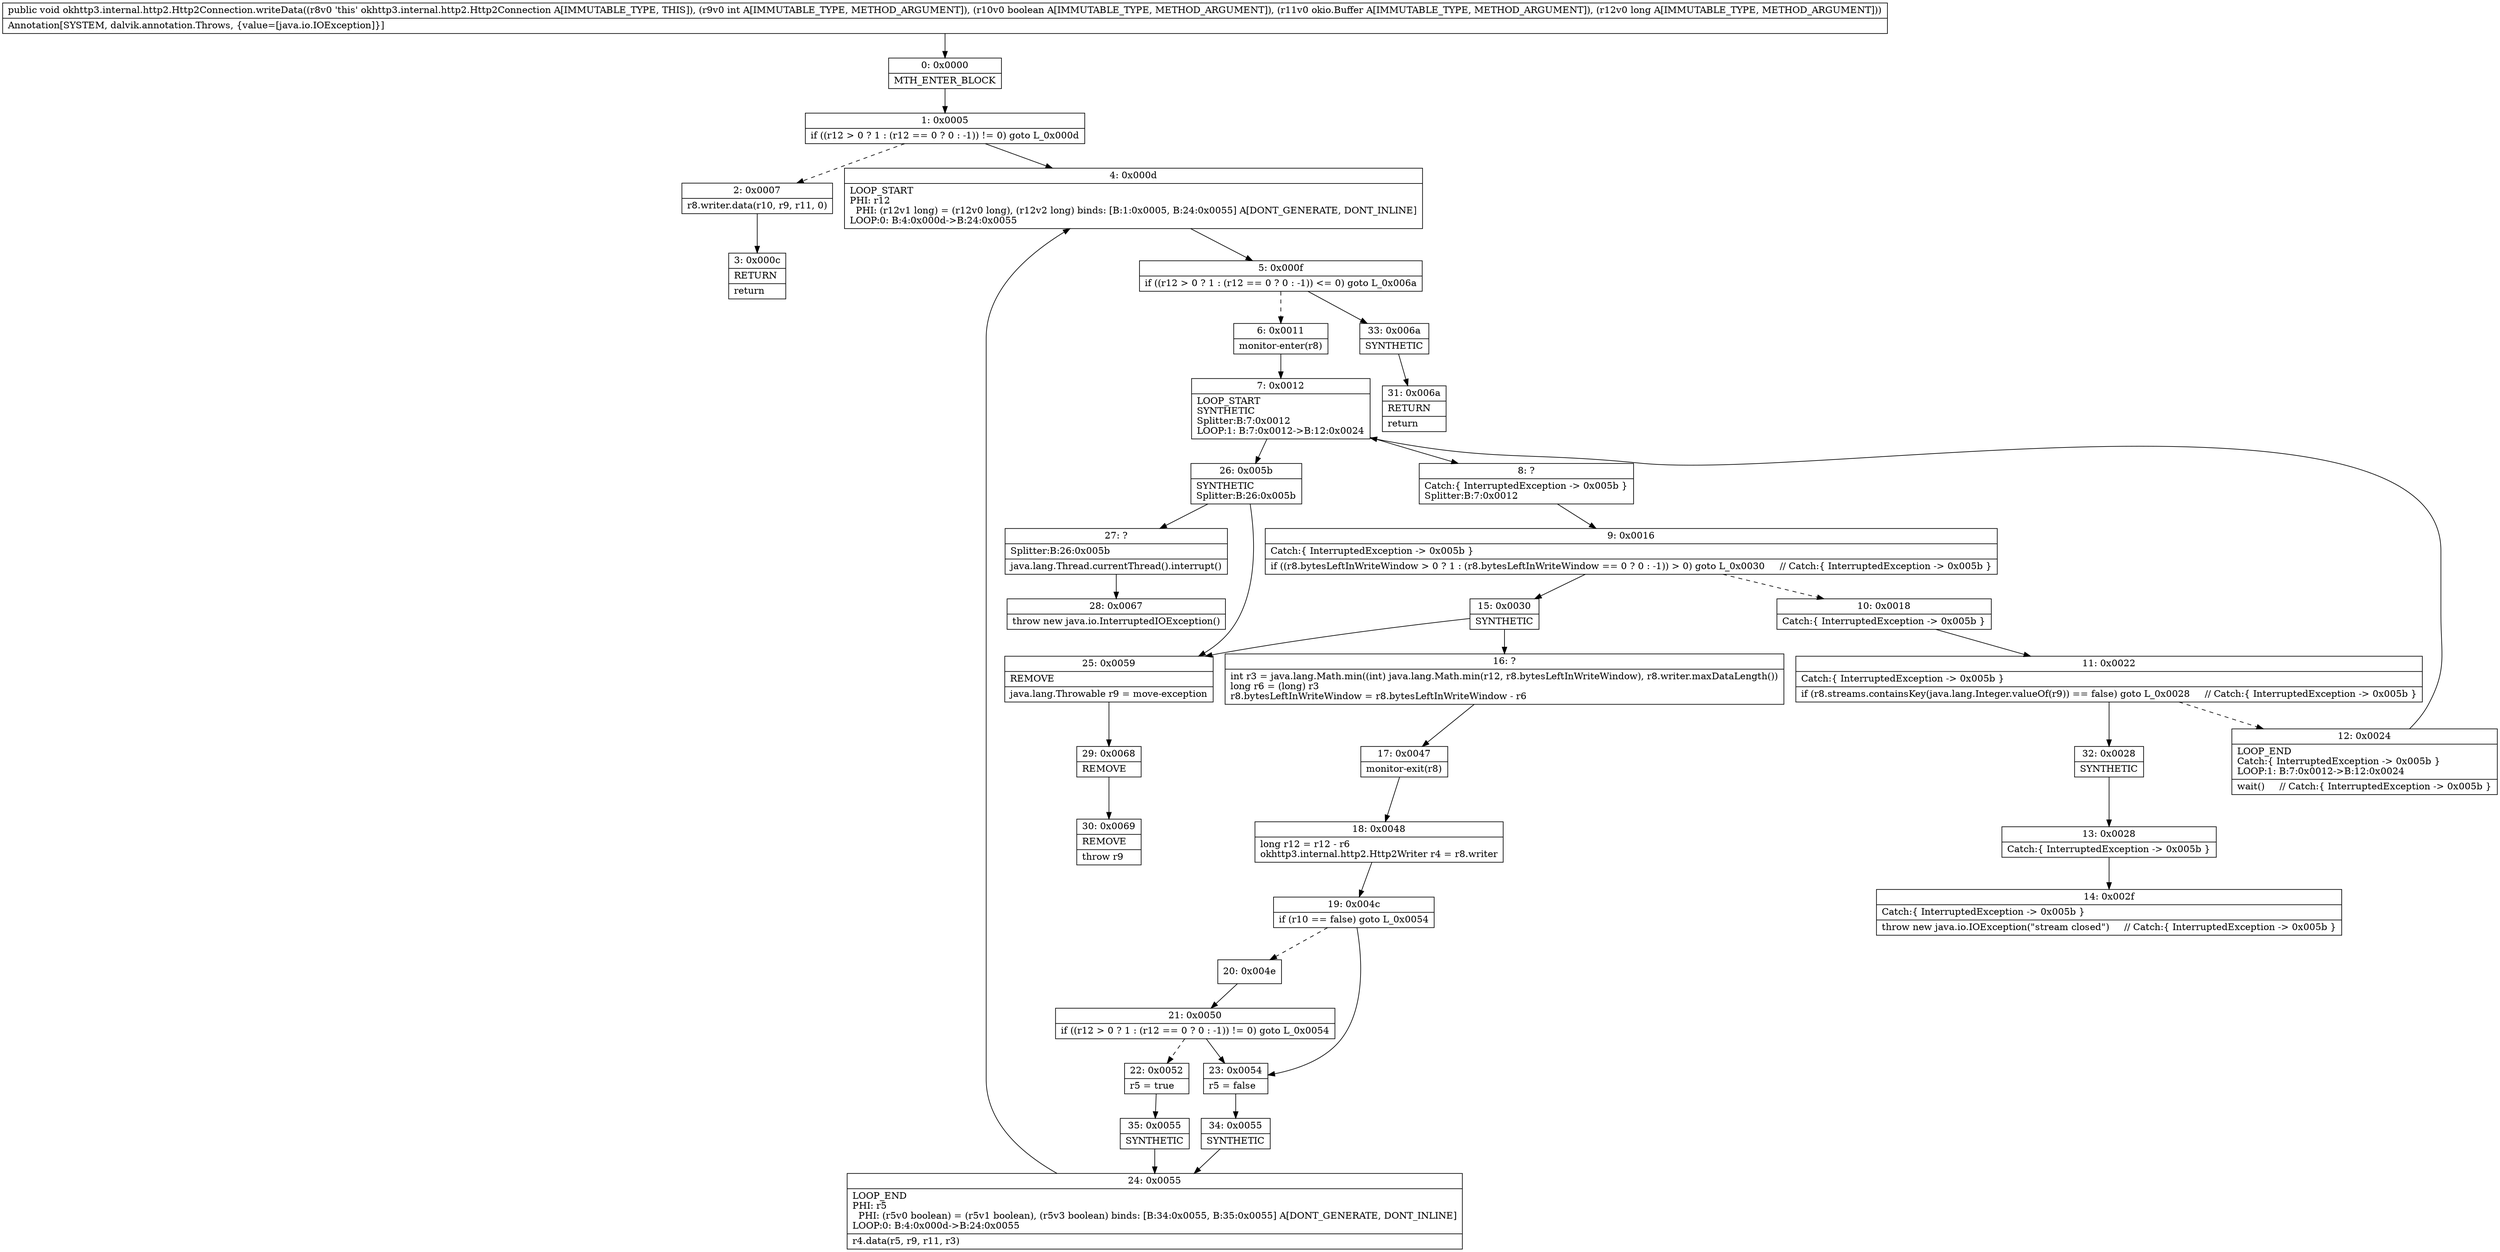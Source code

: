 digraph "CFG forokhttp3.internal.http2.Http2Connection.writeData(IZLokio\/Buffer;J)V" {
Node_0 [shape=record,label="{0\:\ 0x0000|MTH_ENTER_BLOCK\l}"];
Node_1 [shape=record,label="{1\:\ 0x0005|if ((r12 \> 0 ? 1 : (r12 == 0 ? 0 : \-1)) != 0) goto L_0x000d\l}"];
Node_2 [shape=record,label="{2\:\ 0x0007|r8.writer.data(r10, r9, r11, 0)\l}"];
Node_3 [shape=record,label="{3\:\ 0x000c|RETURN\l|return\l}"];
Node_4 [shape=record,label="{4\:\ 0x000d|LOOP_START\lPHI: r12 \l  PHI: (r12v1 long) = (r12v0 long), (r12v2 long) binds: [B:1:0x0005, B:24:0x0055] A[DONT_GENERATE, DONT_INLINE]\lLOOP:0: B:4:0x000d\-\>B:24:0x0055\l}"];
Node_5 [shape=record,label="{5\:\ 0x000f|if ((r12 \> 0 ? 1 : (r12 == 0 ? 0 : \-1)) \<= 0) goto L_0x006a\l}"];
Node_6 [shape=record,label="{6\:\ 0x0011|monitor\-enter(r8)\l}"];
Node_7 [shape=record,label="{7\:\ 0x0012|LOOP_START\lSYNTHETIC\lSplitter:B:7:0x0012\lLOOP:1: B:7:0x0012\-\>B:12:0x0024\l}"];
Node_8 [shape=record,label="{8\:\ ?|Catch:\{ InterruptedException \-\> 0x005b \}\lSplitter:B:7:0x0012\l}"];
Node_9 [shape=record,label="{9\:\ 0x0016|Catch:\{ InterruptedException \-\> 0x005b \}\l|if ((r8.bytesLeftInWriteWindow \> 0 ? 1 : (r8.bytesLeftInWriteWindow == 0 ? 0 : \-1)) \> 0) goto L_0x0030     \/\/ Catch:\{ InterruptedException \-\> 0x005b \}\l}"];
Node_10 [shape=record,label="{10\:\ 0x0018|Catch:\{ InterruptedException \-\> 0x005b \}\l}"];
Node_11 [shape=record,label="{11\:\ 0x0022|Catch:\{ InterruptedException \-\> 0x005b \}\l|if (r8.streams.containsKey(java.lang.Integer.valueOf(r9)) == false) goto L_0x0028     \/\/ Catch:\{ InterruptedException \-\> 0x005b \}\l}"];
Node_12 [shape=record,label="{12\:\ 0x0024|LOOP_END\lCatch:\{ InterruptedException \-\> 0x005b \}\lLOOP:1: B:7:0x0012\-\>B:12:0x0024\l|wait()     \/\/ Catch:\{ InterruptedException \-\> 0x005b \}\l}"];
Node_13 [shape=record,label="{13\:\ 0x0028|Catch:\{ InterruptedException \-\> 0x005b \}\l}"];
Node_14 [shape=record,label="{14\:\ 0x002f|Catch:\{ InterruptedException \-\> 0x005b \}\l|throw new java.io.IOException(\"stream closed\")     \/\/ Catch:\{ InterruptedException \-\> 0x005b \}\l}"];
Node_15 [shape=record,label="{15\:\ 0x0030|SYNTHETIC\l}"];
Node_16 [shape=record,label="{16\:\ ?|int r3 = java.lang.Math.min((int) java.lang.Math.min(r12, r8.bytesLeftInWriteWindow), r8.writer.maxDataLength())\llong r6 = (long) r3\lr8.bytesLeftInWriteWindow = r8.bytesLeftInWriteWindow \- r6\l}"];
Node_17 [shape=record,label="{17\:\ 0x0047|monitor\-exit(r8)\l}"];
Node_18 [shape=record,label="{18\:\ 0x0048|long r12 = r12 \- r6\lokhttp3.internal.http2.Http2Writer r4 = r8.writer\l}"];
Node_19 [shape=record,label="{19\:\ 0x004c|if (r10 == false) goto L_0x0054\l}"];
Node_20 [shape=record,label="{20\:\ 0x004e}"];
Node_21 [shape=record,label="{21\:\ 0x0050|if ((r12 \> 0 ? 1 : (r12 == 0 ? 0 : \-1)) != 0) goto L_0x0054\l}"];
Node_22 [shape=record,label="{22\:\ 0x0052|r5 = true\l}"];
Node_23 [shape=record,label="{23\:\ 0x0054|r5 = false\l}"];
Node_24 [shape=record,label="{24\:\ 0x0055|LOOP_END\lPHI: r5 \l  PHI: (r5v0 boolean) = (r5v1 boolean), (r5v3 boolean) binds: [B:34:0x0055, B:35:0x0055] A[DONT_GENERATE, DONT_INLINE]\lLOOP:0: B:4:0x000d\-\>B:24:0x0055\l|r4.data(r5, r9, r11, r3)\l}"];
Node_25 [shape=record,label="{25\:\ 0x0059|REMOVE\l|java.lang.Throwable r9 = move\-exception\l}"];
Node_26 [shape=record,label="{26\:\ 0x005b|SYNTHETIC\lSplitter:B:26:0x005b\l}"];
Node_27 [shape=record,label="{27\:\ ?|Splitter:B:26:0x005b\l|java.lang.Thread.currentThread().interrupt()\l}"];
Node_28 [shape=record,label="{28\:\ 0x0067|throw new java.io.InterruptedIOException()\l}"];
Node_29 [shape=record,label="{29\:\ 0x0068|REMOVE\l}"];
Node_30 [shape=record,label="{30\:\ 0x0069|REMOVE\l|throw r9\l}"];
Node_31 [shape=record,label="{31\:\ 0x006a|RETURN\l|return\l}"];
Node_32 [shape=record,label="{32\:\ 0x0028|SYNTHETIC\l}"];
Node_33 [shape=record,label="{33\:\ 0x006a|SYNTHETIC\l}"];
Node_34 [shape=record,label="{34\:\ 0x0055|SYNTHETIC\l}"];
Node_35 [shape=record,label="{35\:\ 0x0055|SYNTHETIC\l}"];
MethodNode[shape=record,label="{public void okhttp3.internal.http2.Http2Connection.writeData((r8v0 'this' okhttp3.internal.http2.Http2Connection A[IMMUTABLE_TYPE, THIS]), (r9v0 int A[IMMUTABLE_TYPE, METHOD_ARGUMENT]), (r10v0 boolean A[IMMUTABLE_TYPE, METHOD_ARGUMENT]), (r11v0 okio.Buffer A[IMMUTABLE_TYPE, METHOD_ARGUMENT]), (r12v0 long A[IMMUTABLE_TYPE, METHOD_ARGUMENT]))  | Annotation[SYSTEM, dalvik.annotation.Throws, \{value=[java.io.IOException]\}]\l}"];
MethodNode -> Node_0;
Node_0 -> Node_1;
Node_1 -> Node_2[style=dashed];
Node_1 -> Node_4;
Node_2 -> Node_3;
Node_4 -> Node_5;
Node_5 -> Node_6[style=dashed];
Node_5 -> Node_33;
Node_6 -> Node_7;
Node_7 -> Node_8;
Node_7 -> Node_26;
Node_8 -> Node_9;
Node_9 -> Node_10[style=dashed];
Node_9 -> Node_15;
Node_10 -> Node_11;
Node_11 -> Node_12[style=dashed];
Node_11 -> Node_32;
Node_12 -> Node_7;
Node_13 -> Node_14;
Node_15 -> Node_16;
Node_15 -> Node_25;
Node_16 -> Node_17;
Node_17 -> Node_18;
Node_18 -> Node_19;
Node_19 -> Node_20[style=dashed];
Node_19 -> Node_23;
Node_20 -> Node_21;
Node_21 -> Node_22[style=dashed];
Node_21 -> Node_23;
Node_22 -> Node_35;
Node_23 -> Node_34;
Node_24 -> Node_4;
Node_25 -> Node_29;
Node_26 -> Node_27;
Node_26 -> Node_25;
Node_27 -> Node_28;
Node_29 -> Node_30;
Node_32 -> Node_13;
Node_33 -> Node_31;
Node_34 -> Node_24;
Node_35 -> Node_24;
}

